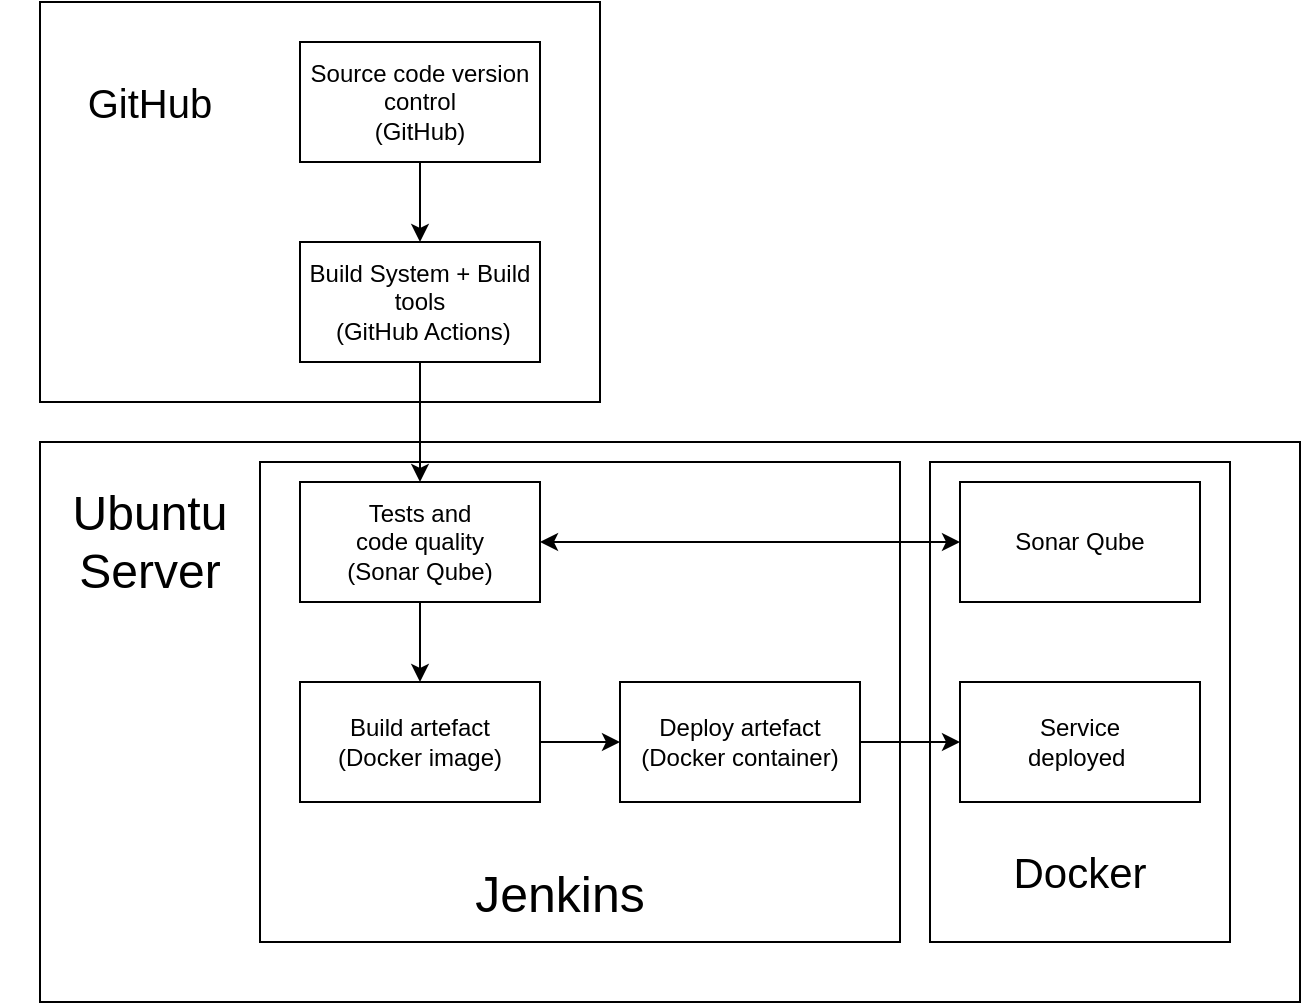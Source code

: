 <mxfile version="24.2.0" type="device">
  <diagram name="Page-1" id="9P_V2SWZUG2f57F_m8PW">
    <mxGraphModel dx="2208" dy="753" grid="1" gridSize="10" guides="1" tooltips="1" connect="1" arrows="1" fold="1" page="1" pageScale="1" pageWidth="850" pageHeight="1100" math="0" shadow="0">
      <root>
        <mxCell id="0" />
        <mxCell id="1" parent="0" />
        <mxCell id="ICZF0N0q2YGgt5ZZ0KGq-17" value="" style="rounded=0;whiteSpace=wrap;html=1;" vertex="1" parent="1">
          <mxGeometry y="430" width="630" height="280" as="geometry" />
        </mxCell>
        <mxCell id="ICZF0N0q2YGgt5ZZ0KGq-11" value="" style="rounded=0;whiteSpace=wrap;html=1;" vertex="1" parent="1">
          <mxGeometry y="210" width="280" height="200" as="geometry" />
        </mxCell>
        <mxCell id="ICZF0N0q2YGgt5ZZ0KGq-9" value="" style="rounded=0;whiteSpace=wrap;html=1;" vertex="1" parent="1">
          <mxGeometry x="110" y="440" width="320" height="240" as="geometry" />
        </mxCell>
        <mxCell id="ICZF0N0q2YGgt5ZZ0KGq-3" style="edgeStyle=orthogonalEdgeStyle;rounded=0;orthogonalLoop=1;jettySize=auto;html=1;entryX=0.5;entryY=0;entryDx=0;entryDy=0;" edge="1" parent="1" source="ICZF0N0q2YGgt5ZZ0KGq-1" target="ICZF0N0q2YGgt5ZZ0KGq-2">
          <mxGeometry relative="1" as="geometry" />
        </mxCell>
        <mxCell id="ICZF0N0q2YGgt5ZZ0KGq-1" value="Source code version control&lt;div&gt;(GitHub)&lt;/div&gt;" style="rounded=0;whiteSpace=wrap;html=1;" vertex="1" parent="1">
          <mxGeometry x="130" y="230" width="120" height="60" as="geometry" />
        </mxCell>
        <mxCell id="ICZF0N0q2YGgt5ZZ0KGq-32" style="edgeStyle=orthogonalEdgeStyle;rounded=0;orthogonalLoop=1;jettySize=auto;html=1;entryX=0.5;entryY=0;entryDx=0;entryDy=0;" edge="1" parent="1" source="ICZF0N0q2YGgt5ZZ0KGq-2" target="ICZF0N0q2YGgt5ZZ0KGq-5">
          <mxGeometry relative="1" as="geometry" />
        </mxCell>
        <mxCell id="ICZF0N0q2YGgt5ZZ0KGq-2" value="Build System + Build tools&lt;div&gt;&amp;nbsp;(GitHub Actions)&lt;/div&gt;" style="rounded=0;whiteSpace=wrap;html=1;" vertex="1" parent="1">
          <mxGeometry x="130" y="330" width="120" height="60" as="geometry" />
        </mxCell>
        <mxCell id="ICZF0N0q2YGgt5ZZ0KGq-31" style="edgeStyle=orthogonalEdgeStyle;rounded=0;orthogonalLoop=1;jettySize=auto;html=1;" edge="1" parent="1" source="ICZF0N0q2YGgt5ZZ0KGq-5" target="ICZF0N0q2YGgt5ZZ0KGq-6">
          <mxGeometry relative="1" as="geometry" />
        </mxCell>
        <mxCell id="ICZF0N0q2YGgt5ZZ0KGq-5" value="Tests and code&amp;nbsp;quality&lt;div&gt;(Sonar Qube)&lt;/div&gt;" style="rounded=0;whiteSpace=wrap;html=1;" vertex="1" parent="1">
          <mxGeometry x="130" y="450" width="120" height="60" as="geometry" />
        </mxCell>
        <mxCell id="ICZF0N0q2YGgt5ZZ0KGq-27" style="edgeStyle=orthogonalEdgeStyle;rounded=0;orthogonalLoop=1;jettySize=auto;html=1;entryX=0;entryY=0.5;entryDx=0;entryDy=0;" edge="1" parent="1" source="ICZF0N0q2YGgt5ZZ0KGq-6" target="ICZF0N0q2YGgt5ZZ0KGq-7">
          <mxGeometry relative="1" as="geometry" />
        </mxCell>
        <mxCell id="ICZF0N0q2YGgt5ZZ0KGq-6" value="Build artefact&lt;div&gt;(Docker image)&lt;/div&gt;" style="rounded=0;whiteSpace=wrap;html=1;" vertex="1" parent="1">
          <mxGeometry x="130" y="550" width="120" height="60" as="geometry" />
        </mxCell>
        <mxCell id="ICZF0N0q2YGgt5ZZ0KGq-7" value="Deploy artefact&lt;div&gt;(Docker container)&lt;/div&gt;" style="rounded=0;whiteSpace=wrap;html=1;" vertex="1" parent="1">
          <mxGeometry x="290" y="550" width="120" height="60" as="geometry" />
        </mxCell>
        <mxCell id="ICZF0N0q2YGgt5ZZ0KGq-10" value="&lt;font style=&quot;font-size: 25px;&quot;&gt;Jenkins&lt;/font&gt;" style="text;html=1;align=center;verticalAlign=middle;whiteSpace=wrap;rounded=0;" vertex="1" parent="1">
          <mxGeometry x="190" y="630" width="140" height="50" as="geometry" />
        </mxCell>
        <mxCell id="ICZF0N0q2YGgt5ZZ0KGq-12" value="&lt;font style=&quot;font-size: 20px;&quot;&gt;GitHub&lt;/font&gt;" style="text;html=1;align=center;verticalAlign=middle;whiteSpace=wrap;rounded=0;" vertex="1" parent="1">
          <mxGeometry x="25" y="245" width="60" height="30" as="geometry" />
        </mxCell>
        <mxCell id="ICZF0N0q2YGgt5ZZ0KGq-18" value="&lt;font style=&quot;font-size: 24px;&quot;&gt;Ubuntu Server&lt;/font&gt;" style="text;html=1;align=center;verticalAlign=middle;whiteSpace=wrap;rounded=0;" vertex="1" parent="1">
          <mxGeometry x="-20" y="460" width="150" height="40" as="geometry" />
        </mxCell>
        <mxCell id="ICZF0N0q2YGgt5ZZ0KGq-19" value="" style="rounded=0;whiteSpace=wrap;html=1;" vertex="1" parent="1">
          <mxGeometry x="445" y="440" width="150" height="240" as="geometry" />
        </mxCell>
        <mxCell id="ICZF0N0q2YGgt5ZZ0KGq-20" value="Sonar Qube" style="rounded=0;whiteSpace=wrap;html=1;" vertex="1" parent="1">
          <mxGeometry x="460" y="450" width="120" height="60" as="geometry" />
        </mxCell>
        <mxCell id="ICZF0N0q2YGgt5ZZ0KGq-21" value="&lt;font style=&quot;font-size: 21px;&quot;&gt;Docker&lt;/font&gt;" style="text;html=1;align=center;verticalAlign=middle;whiteSpace=wrap;rounded=0;" vertex="1" parent="1">
          <mxGeometry x="490" y="630" width="60" height="30" as="geometry" />
        </mxCell>
        <mxCell id="ICZF0N0q2YGgt5ZZ0KGq-22" value="Service&lt;div&gt;deployed&amp;nbsp;&lt;/div&gt;" style="rounded=0;whiteSpace=wrap;html=1;" vertex="1" parent="1">
          <mxGeometry x="460" y="550" width="120" height="60" as="geometry" />
        </mxCell>
        <mxCell id="ICZF0N0q2YGgt5ZZ0KGq-29" value="" style="endArrow=classic;startArrow=classic;html=1;rounded=0;exitX=1;exitY=0.5;exitDx=0;exitDy=0;entryX=0;entryY=0.5;entryDx=0;entryDy=0;" edge="1" parent="1" source="ICZF0N0q2YGgt5ZZ0KGq-5" target="ICZF0N0q2YGgt5ZZ0KGq-20">
          <mxGeometry width="50" height="50" relative="1" as="geometry">
            <mxPoint x="280" y="490" as="sourcePoint" />
            <mxPoint x="330" y="440" as="targetPoint" />
          </mxGeometry>
        </mxCell>
        <mxCell id="ICZF0N0q2YGgt5ZZ0KGq-23" style="edgeStyle=orthogonalEdgeStyle;rounded=0;orthogonalLoop=1;jettySize=auto;html=1;entryX=0;entryY=0.5;entryDx=0;entryDy=0;" edge="1" parent="1" source="ICZF0N0q2YGgt5ZZ0KGq-7" target="ICZF0N0q2YGgt5ZZ0KGq-22">
          <mxGeometry relative="1" as="geometry" />
        </mxCell>
      </root>
    </mxGraphModel>
  </diagram>
</mxfile>
